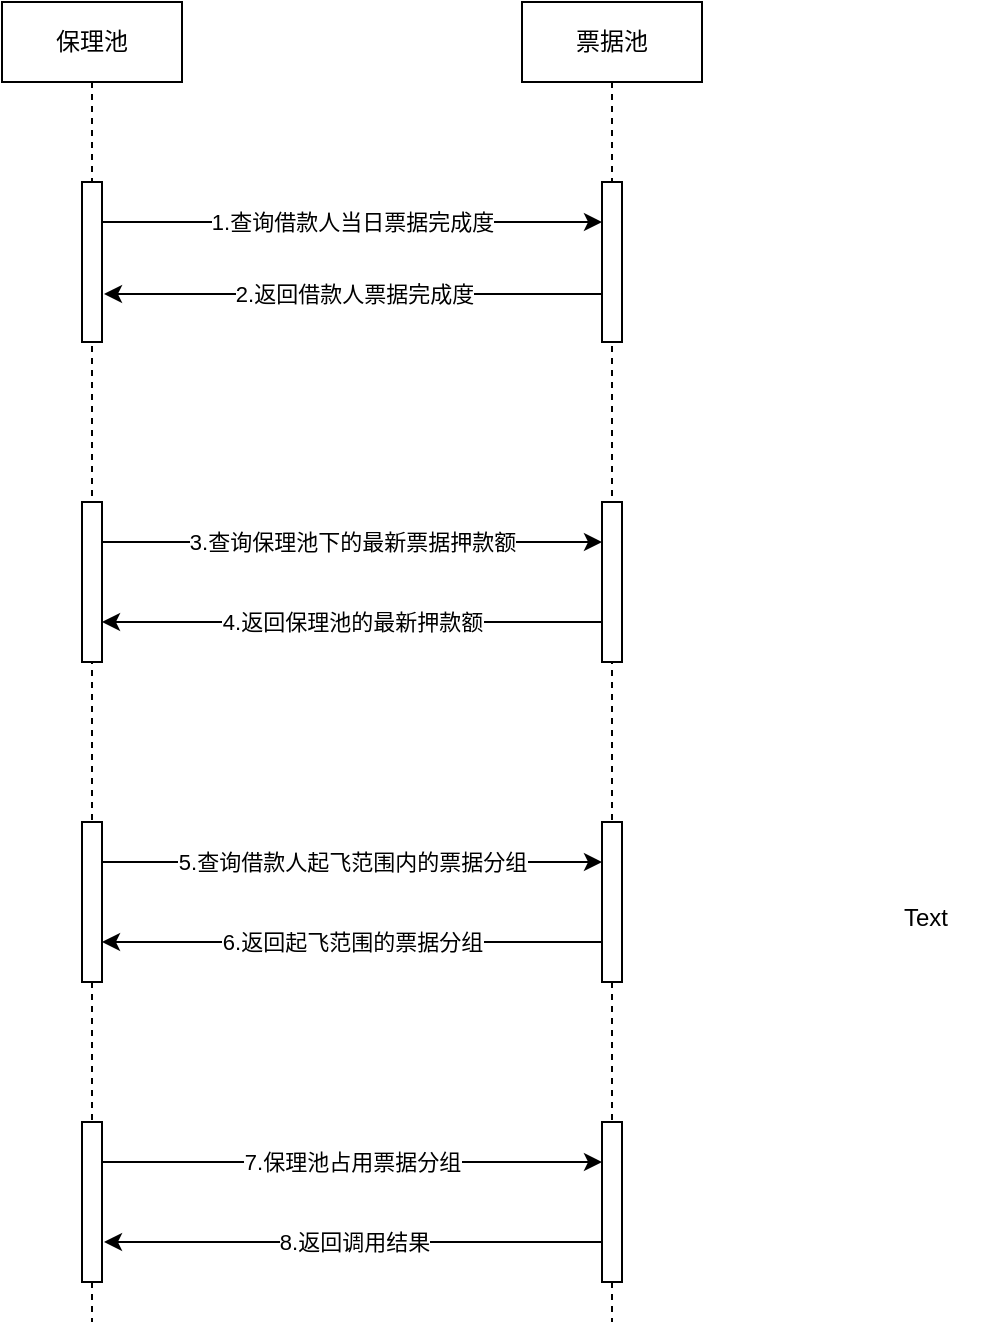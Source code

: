 <mxfile version="12.2.3" type="github" pages="1">
  <diagram id="tGaRmg_FqBVmIVdAfSxw" name="第 1 页">
    <mxGraphModel dx="932" dy="541" grid="1" gridSize="10" guides="1" tooltips="1" connect="1" arrows="1" fold="1" page="1" pageScale="1" pageWidth="827" pageHeight="1169" math="0" shadow="0">
      <root>
        <mxCell id="0"/>
        <mxCell id="1" parent="0"/>
        <mxCell id="-iLioCeoj1MhZy8JHEkB-1" value="保理池" style="shape=umlLifeline;perimeter=lifelinePerimeter;whiteSpace=wrap;html=1;container=1;collapsible=0;recursiveResize=0;outlineConnect=0;" vertex="1" parent="1">
          <mxGeometry x="270" y="100" width="90" height="660" as="geometry"/>
        </mxCell>
        <mxCell id="-iLioCeoj1MhZy8JHEkB-6" value="" style="html=1;points=[];perimeter=orthogonalPerimeter;" vertex="1" parent="-iLioCeoj1MhZy8JHEkB-1">
          <mxGeometry x="40" y="90" width="10" height="80" as="geometry"/>
        </mxCell>
        <mxCell id="-iLioCeoj1MhZy8JHEkB-14" value="" style="html=1;points=[];perimeter=orthogonalPerimeter;" vertex="1" parent="-iLioCeoj1MhZy8JHEkB-1">
          <mxGeometry x="40" y="250" width="10" height="80" as="geometry"/>
        </mxCell>
        <mxCell id="-iLioCeoj1MhZy8JHEkB-18" value="" style="html=1;points=[];perimeter=orthogonalPerimeter;" vertex="1" parent="-iLioCeoj1MhZy8JHEkB-1">
          <mxGeometry x="40" y="410" width="10" height="80" as="geometry"/>
        </mxCell>
        <mxCell id="-iLioCeoj1MhZy8JHEkB-25" value="" style="html=1;points=[];perimeter=orthogonalPerimeter;" vertex="1" parent="-iLioCeoj1MhZy8JHEkB-1">
          <mxGeometry x="40" y="560" width="10" height="80" as="geometry"/>
        </mxCell>
        <mxCell id="-iLioCeoj1MhZy8JHEkB-2" value="票据池" style="shape=umlLifeline;perimeter=lifelinePerimeter;whiteSpace=wrap;html=1;container=1;collapsible=0;recursiveResize=0;outlineConnect=0;" vertex="1" parent="1">
          <mxGeometry x="530" y="100" width="90" height="660" as="geometry"/>
        </mxCell>
        <mxCell id="-iLioCeoj1MhZy8JHEkB-8" value="" style="html=1;points=[];perimeter=orthogonalPerimeter;" vertex="1" parent="-iLioCeoj1MhZy8JHEkB-2">
          <mxGeometry x="40" y="90" width="10" height="80" as="geometry"/>
        </mxCell>
        <mxCell id="-iLioCeoj1MhZy8JHEkB-15" value="" style="html=1;points=[];perimeter=orthogonalPerimeter;" vertex="1" parent="-iLioCeoj1MhZy8JHEkB-2">
          <mxGeometry x="40" y="250" width="10" height="80" as="geometry"/>
        </mxCell>
        <mxCell id="-iLioCeoj1MhZy8JHEkB-19" value="" style="html=1;points=[];perimeter=orthogonalPerimeter;" vertex="1" parent="-iLioCeoj1MhZy8JHEkB-2">
          <mxGeometry x="40" y="410" width="10" height="80" as="geometry"/>
        </mxCell>
        <mxCell id="-iLioCeoj1MhZy8JHEkB-26" value="" style="html=1;points=[];perimeter=orthogonalPerimeter;" vertex="1" parent="-iLioCeoj1MhZy8JHEkB-2">
          <mxGeometry x="40" y="560" width="10" height="80" as="geometry"/>
        </mxCell>
        <mxCell id="-iLioCeoj1MhZy8JHEkB-9" value="1.查询借款人当日票据完成度" style="edgeStyle=orthogonalEdgeStyle;rounded=0;orthogonalLoop=1;jettySize=auto;html=1;" edge="1" parent="1" source="-iLioCeoj1MhZy8JHEkB-6" target="-iLioCeoj1MhZy8JHEkB-8">
          <mxGeometry relative="1" as="geometry">
            <Array as="points">
              <mxPoint x="350" y="210"/>
              <mxPoint x="350" y="210"/>
            </Array>
          </mxGeometry>
        </mxCell>
        <mxCell id="-iLioCeoj1MhZy8JHEkB-12" value="2.返回借款人票据完成度" style="edgeStyle=orthogonalEdgeStyle;rounded=0;orthogonalLoop=1;jettySize=auto;html=1;entryX=1.1;entryY=0.7;entryDx=0;entryDy=0;entryPerimeter=0;" edge="1" parent="1" source="-iLioCeoj1MhZy8JHEkB-8" target="-iLioCeoj1MhZy8JHEkB-6">
          <mxGeometry relative="1" as="geometry">
            <Array as="points">
              <mxPoint x="440" y="246"/>
              <mxPoint x="440" y="246"/>
            </Array>
          </mxGeometry>
        </mxCell>
        <mxCell id="-iLioCeoj1MhZy8JHEkB-16" value="3.查询保理池下的最新票据押款额" style="edgeStyle=orthogonalEdgeStyle;rounded=0;orthogonalLoop=1;jettySize=auto;html=1;" edge="1" parent="1" source="-iLioCeoj1MhZy8JHEkB-14" target="-iLioCeoj1MhZy8JHEkB-15">
          <mxGeometry relative="1" as="geometry">
            <Array as="points">
              <mxPoint x="440" y="370"/>
              <mxPoint x="440" y="370"/>
            </Array>
          </mxGeometry>
        </mxCell>
        <mxCell id="-iLioCeoj1MhZy8JHEkB-17" value="4.返回保理池的最新押款额" style="edgeStyle=orthogonalEdgeStyle;rounded=0;orthogonalLoop=1;jettySize=auto;html=1;" edge="1" parent="1" source="-iLioCeoj1MhZy8JHEkB-15">
          <mxGeometry relative="1" as="geometry">
            <mxPoint x="320" y="410" as="targetPoint"/>
            <Array as="points">
              <mxPoint x="320" y="410"/>
            </Array>
          </mxGeometry>
        </mxCell>
        <mxCell id="-iLioCeoj1MhZy8JHEkB-22" value="5.查询借款人起飞范围内的票据分组" style="edgeStyle=orthogonalEdgeStyle;rounded=0;orthogonalLoop=1;jettySize=auto;html=1;" edge="1" parent="1" source="-iLioCeoj1MhZy8JHEkB-18" target="-iLioCeoj1MhZy8JHEkB-19">
          <mxGeometry relative="1" as="geometry">
            <Array as="points">
              <mxPoint x="460" y="530"/>
              <mxPoint x="460" y="530"/>
            </Array>
          </mxGeometry>
        </mxCell>
        <mxCell id="-iLioCeoj1MhZy8JHEkB-23" value="6.返回起飞范围的票据分组" style="edgeStyle=orthogonalEdgeStyle;rounded=0;orthogonalLoop=1;jettySize=auto;html=1;" edge="1" parent="1" source="-iLioCeoj1MhZy8JHEkB-19" target="-iLioCeoj1MhZy8JHEkB-18">
          <mxGeometry relative="1" as="geometry">
            <Array as="points">
              <mxPoint x="460" y="570"/>
              <mxPoint x="460" y="570"/>
            </Array>
          </mxGeometry>
        </mxCell>
        <mxCell id="-iLioCeoj1MhZy8JHEkB-24" value="Text" style="text;html=1;resizable=0;points=[];autosize=1;align=left;verticalAlign=top;spacingTop=-4;" vertex="1" parent="1">
          <mxGeometry x="719" y="548" width="40" height="20" as="geometry"/>
        </mxCell>
        <mxCell id="-iLioCeoj1MhZy8JHEkB-27" value="7.保理池占用票据分组" style="edgeStyle=orthogonalEdgeStyle;rounded=0;orthogonalLoop=1;jettySize=auto;html=1;" edge="1" parent="1" source="-iLioCeoj1MhZy8JHEkB-25" target="-iLioCeoj1MhZy8JHEkB-26">
          <mxGeometry relative="1" as="geometry">
            <Array as="points">
              <mxPoint x="490" y="680"/>
              <mxPoint x="490" y="680"/>
            </Array>
          </mxGeometry>
        </mxCell>
        <mxCell id="-iLioCeoj1MhZy8JHEkB-29" value="8.返回调用结果" style="edgeStyle=orthogonalEdgeStyle;rounded=0;orthogonalLoop=1;jettySize=auto;html=1;" edge="1" parent="1" source="-iLioCeoj1MhZy8JHEkB-26">
          <mxGeometry relative="1" as="geometry">
            <mxPoint x="321" y="720" as="targetPoint"/>
            <Array as="points">
              <mxPoint x="321" y="720"/>
            </Array>
          </mxGeometry>
        </mxCell>
      </root>
    </mxGraphModel>
  </diagram>
</mxfile>
